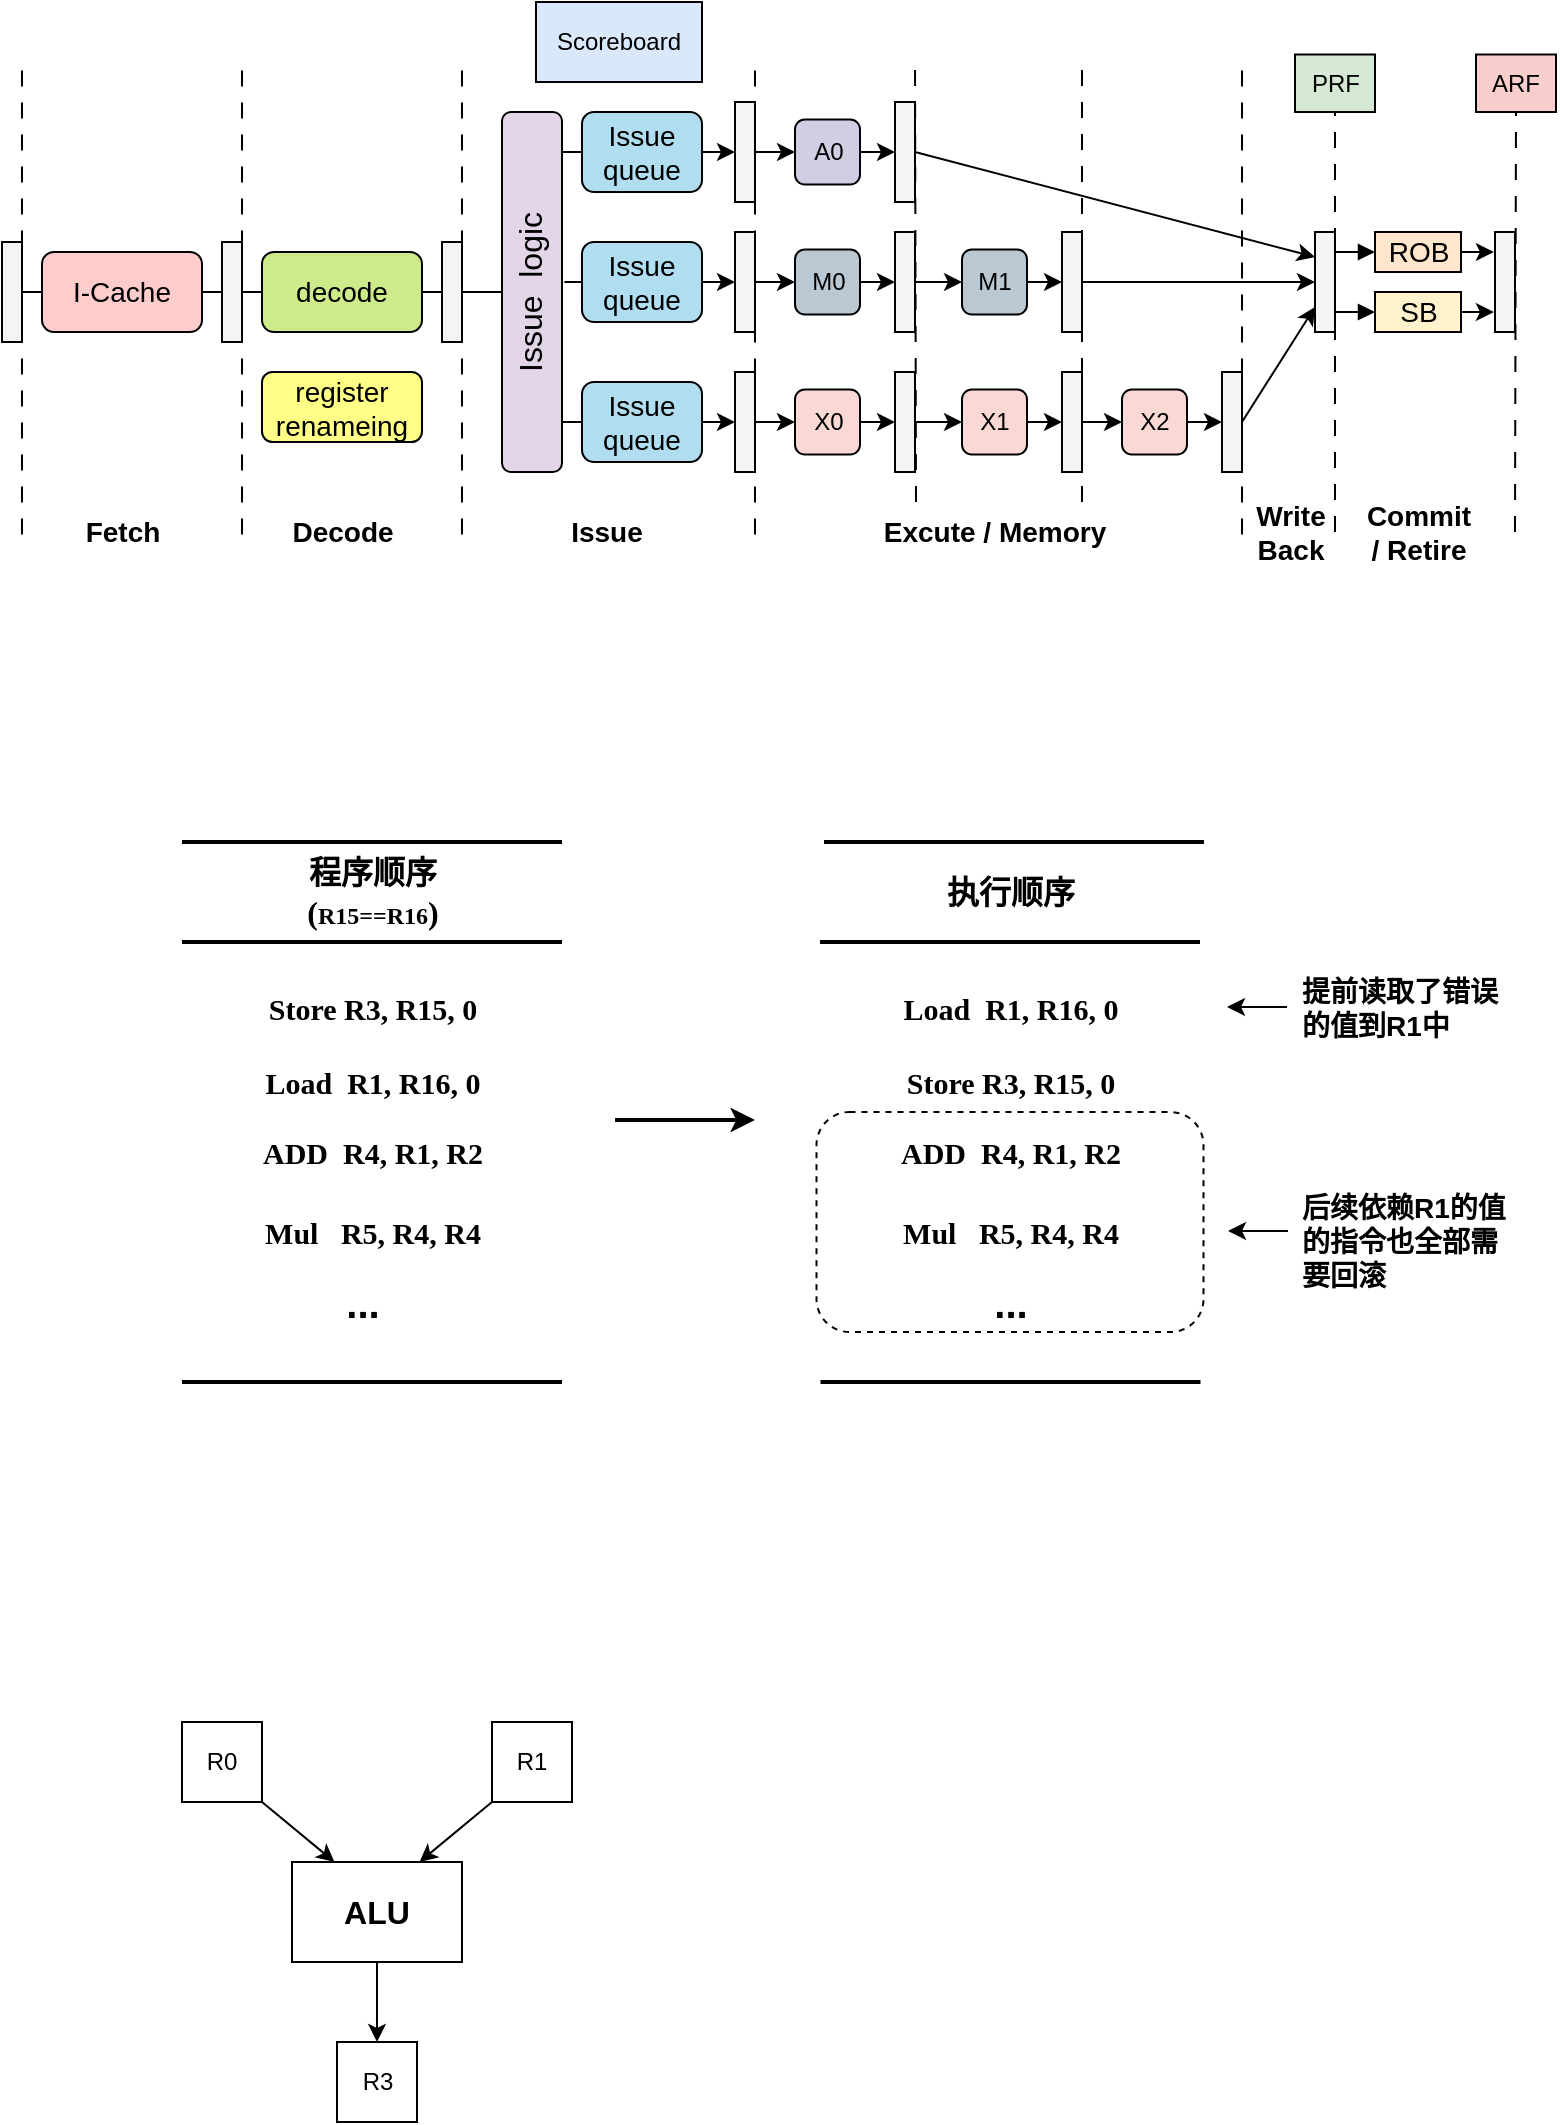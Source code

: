 <mxfile version="26.2.5">
  <diagram name="Page-1" id="PEihdVFykT0yfnFdAFU1">
    <mxGraphModel dx="1671" dy="894" grid="1" gridSize="10" guides="1" tooltips="1" connect="1" arrows="1" fold="1" page="1" pageScale="1" pageWidth="827" pageHeight="1169" math="0" shadow="0">
      <root>
        <mxCell id="0" />
        <mxCell id="1" parent="0" />
        <mxCell id="SuRgPydzzCLbiLzEMDbJ-121" value="" style="rounded=1;whiteSpace=wrap;html=1;fontStyle=1;dashed=1;" parent="1" vertex="1">
          <mxGeometry x="437.25" y="585" width="193.5" height="110" as="geometry" />
        </mxCell>
        <mxCell id="SuRgPydzzCLbiLzEMDbJ-7" style="edgeStyle=orthogonalEdgeStyle;rounded=0;orthogonalLoop=1;jettySize=auto;html=1;exitX=1;exitY=0.5;exitDx=0;exitDy=0;entryX=0;entryY=0.5;entryDx=0;entryDy=0;endArrow=none;startFill=0;" parent="1" source="SuRgPydzzCLbiLzEMDbJ-1" target="SuRgPydzzCLbiLzEMDbJ-2" edge="1">
          <mxGeometry relative="1" as="geometry" />
        </mxCell>
        <mxCell id="SuRgPydzzCLbiLzEMDbJ-1" value="" style="rounded=0;whiteSpace=wrap;html=1;fillColor=#f5f5f5;fontColor=#333333;strokeColor=default;" parent="1" vertex="1">
          <mxGeometry x="30" y="150" width="10" height="50" as="geometry" />
        </mxCell>
        <mxCell id="SuRgPydzzCLbiLzEMDbJ-42" style="edgeStyle=orthogonalEdgeStyle;rounded=0;orthogonalLoop=1;jettySize=auto;html=1;exitX=1;exitY=0.5;exitDx=0;exitDy=0;entryX=0;entryY=0.5;entryDx=0;entryDy=0;endArrow=none;startFill=0;" parent="1" source="SuRgPydzzCLbiLzEMDbJ-2" target="SuRgPydzzCLbiLzEMDbJ-3" edge="1">
          <mxGeometry relative="1" as="geometry" />
        </mxCell>
        <mxCell id="SuRgPydzzCLbiLzEMDbJ-2" value="&lt;font style=&quot;font-size: 14px;&quot;&gt;I-Cache&lt;/font&gt;" style="rounded=1;whiteSpace=wrap;html=1;fillColor=#ffcccc;strokeColor=default;" parent="1" vertex="1">
          <mxGeometry x="50" y="155" width="80" height="40" as="geometry" />
        </mxCell>
        <mxCell id="SuRgPydzzCLbiLzEMDbJ-51" style="edgeStyle=orthogonalEdgeStyle;rounded=0;orthogonalLoop=1;jettySize=auto;html=1;exitX=1;exitY=0.5;exitDx=0;exitDy=0;entryX=0;entryY=0.5;entryDx=0;entryDy=0;endArrow=none;startFill=0;" parent="1" source="SuRgPydzzCLbiLzEMDbJ-3" target="SuRgPydzzCLbiLzEMDbJ-4" edge="1">
          <mxGeometry relative="1" as="geometry" />
        </mxCell>
        <mxCell id="SuRgPydzzCLbiLzEMDbJ-3" value="" style="rounded=0;whiteSpace=wrap;html=1;fillColor=#f5f5f5;fontColor=#333333;strokeColor=default;" parent="1" vertex="1">
          <mxGeometry x="140" y="150" width="10" height="50" as="geometry" />
        </mxCell>
        <mxCell id="SuRgPydzzCLbiLzEMDbJ-52" style="edgeStyle=orthogonalEdgeStyle;rounded=0;orthogonalLoop=1;jettySize=auto;html=1;exitX=1;exitY=0.5;exitDx=0;exitDy=0;entryX=0;entryY=0.5;entryDx=0;entryDy=0;endArrow=none;startFill=0;" parent="1" source="SuRgPydzzCLbiLzEMDbJ-4" target="SuRgPydzzCLbiLzEMDbJ-5" edge="1">
          <mxGeometry relative="1" as="geometry" />
        </mxCell>
        <mxCell id="SuRgPydzzCLbiLzEMDbJ-4" value="&lt;font style=&quot;font-size: 14px;&quot;&gt;decode&lt;/font&gt;" style="rounded=1;whiteSpace=wrap;html=1;fillColor=#cdeb8b;strokeColor=default;" parent="1" vertex="1">
          <mxGeometry x="160" y="155" width="80" height="40" as="geometry" />
        </mxCell>
        <mxCell id="SuRgPydzzCLbiLzEMDbJ-53" style="edgeStyle=orthogonalEdgeStyle;rounded=0;orthogonalLoop=1;jettySize=auto;html=1;exitX=1;exitY=0.5;exitDx=0;exitDy=0;entryX=0;entryY=0.5;entryDx=0;entryDy=0;endArrow=none;startFill=0;" parent="1" source="SuRgPydzzCLbiLzEMDbJ-5" target="SuRgPydzzCLbiLzEMDbJ-6" edge="1">
          <mxGeometry relative="1" as="geometry" />
        </mxCell>
        <mxCell id="SuRgPydzzCLbiLzEMDbJ-5" value="" style="rounded=0;whiteSpace=wrap;html=1;fillColor=#f5f5f5;fontColor=#333333;strokeColor=default;" parent="1" vertex="1">
          <mxGeometry x="250" y="150" width="10" height="50" as="geometry" />
        </mxCell>
        <mxCell id="SuRgPydzzCLbiLzEMDbJ-6" value="&lt;font style=&quot;font-size: 16px;&quot;&gt;Issue&amp;nbsp; logic&lt;/font&gt;" style="rounded=1;whiteSpace=wrap;html=1;textDirection=vertical-rl;direction=west;flipV=1;flipH=1;arcSize=15;labelPosition=center;verticalLabelPosition=middle;align=center;verticalAlign=middle;labelBorderColor=none;rotation=180;fillColor=#e1d5e7;strokeColor=default;" parent="1" vertex="1">
          <mxGeometry x="280" y="85" width="30" height="180" as="geometry" />
        </mxCell>
        <mxCell id="SuRgPydzzCLbiLzEMDbJ-77" style="edgeStyle=orthogonalEdgeStyle;rounded=0;orthogonalLoop=1;jettySize=auto;html=1;exitX=1;exitY=0.5;exitDx=0;exitDy=0;entryX=0;entryY=0.5;entryDx=0;entryDy=0;" parent="1" source="SuRgPydzzCLbiLzEMDbJ-13" target="SuRgPydzzCLbiLzEMDbJ-73" edge="1">
          <mxGeometry relative="1" as="geometry" />
        </mxCell>
        <mxCell id="SuRgPydzzCLbiLzEMDbJ-13" value="&lt;font style=&quot;font-size: 14px;&quot;&gt;Issue&lt;br&gt;queue&lt;/font&gt;" style="rounded=1;whiteSpace=wrap;html=1;fillColor=#b1ddf0;strokeColor=default;" parent="1" vertex="1">
          <mxGeometry x="320" y="85" width="60" height="40" as="geometry" />
        </mxCell>
        <mxCell id="SuRgPydzzCLbiLzEMDbJ-71" style="edgeStyle=orthogonalEdgeStyle;rounded=0;orthogonalLoop=1;jettySize=auto;html=1;exitX=1;exitY=0.5;exitDx=0;exitDy=0;entryX=0;entryY=0.5;entryDx=0;entryDy=0;" parent="1" source="SuRgPydzzCLbiLzEMDbJ-14" target="SuRgPydzzCLbiLzEMDbJ-58" edge="1">
          <mxGeometry relative="1" as="geometry" />
        </mxCell>
        <mxCell id="SuRgPydzzCLbiLzEMDbJ-14" value="&lt;font style=&quot;font-size: 14px;&quot;&gt;Issue&lt;br&gt;queue&lt;/font&gt;" style="rounded=1;whiteSpace=wrap;html=1;fillColor=#b1ddf0;strokeColor=default;" parent="1" vertex="1">
          <mxGeometry x="320" y="150" width="60" height="40" as="geometry" />
        </mxCell>
        <mxCell id="SuRgPydzzCLbiLzEMDbJ-22" style="edgeStyle=orthogonalEdgeStyle;rounded=0;orthogonalLoop=1;jettySize=auto;html=1;exitX=1;exitY=0.5;exitDx=0;exitDy=0;entryX=0;entryY=0.5;entryDx=0;entryDy=0;" parent="1" source="SuRgPydzzCLbiLzEMDbJ-15" target="SuRgPydzzCLbiLzEMDbJ-18" edge="1">
          <mxGeometry relative="1" as="geometry" />
        </mxCell>
        <mxCell id="SuRgPydzzCLbiLzEMDbJ-15" value="&lt;font style=&quot;font-size: 14px;&quot;&gt;Issue&lt;br&gt;queue&lt;/font&gt;" style="rounded=1;whiteSpace=wrap;html=1;fillColor=#b1ddf0;strokeColor=default;" parent="1" vertex="1">
          <mxGeometry x="320" y="220" width="60" height="40" as="geometry" />
        </mxCell>
        <mxCell id="SuRgPydzzCLbiLzEMDbJ-21" style="edgeStyle=orthogonalEdgeStyle;rounded=0;orthogonalLoop=1;jettySize=auto;html=1;exitX=1;exitY=0.5;exitDx=0;exitDy=0;entryX=0;entryY=0.5;entryDx=0;entryDy=0;" parent="1" source="SuRgPydzzCLbiLzEMDbJ-18" target="SuRgPydzzCLbiLzEMDbJ-19" edge="1">
          <mxGeometry relative="1" as="geometry" />
        </mxCell>
        <mxCell id="SuRgPydzzCLbiLzEMDbJ-18" value="" style="rounded=0;whiteSpace=wrap;html=1;fillColor=#f5f5f5;fontColor=#333333;strokeColor=default;" parent="1" vertex="1">
          <mxGeometry x="396.5" y="215" width="10" height="50" as="geometry" />
        </mxCell>
        <mxCell id="SuRgPydzzCLbiLzEMDbJ-34" style="edgeStyle=orthogonalEdgeStyle;rounded=0;orthogonalLoop=1;jettySize=auto;html=1;exitX=1;exitY=0.5;exitDx=0;exitDy=0;entryX=0;entryY=0.5;entryDx=0;entryDy=0;" parent="1" source="SuRgPydzzCLbiLzEMDbJ-19" target="SuRgPydzzCLbiLzEMDbJ-20" edge="1">
          <mxGeometry relative="1" as="geometry" />
        </mxCell>
        <mxCell id="SuRgPydzzCLbiLzEMDbJ-19" value="X0" style="whiteSpace=wrap;html=1;aspect=fixed;rounded=1;fillColor=#fad9d5;strokeColor=default;" parent="1" vertex="1">
          <mxGeometry x="426.5" y="223.75" width="32.5" height="32.5" as="geometry" />
        </mxCell>
        <mxCell id="SuRgPydzzCLbiLzEMDbJ-48" style="edgeStyle=orthogonalEdgeStyle;rounded=0;orthogonalLoop=1;jettySize=auto;html=1;exitX=1;exitY=0.5;exitDx=0;exitDy=0;entryX=0;entryY=0.5;entryDx=0;entryDy=0;" parent="1" source="SuRgPydzzCLbiLzEMDbJ-20" target="SuRgPydzzCLbiLzEMDbJ-36" edge="1">
          <mxGeometry relative="1" as="geometry" />
        </mxCell>
        <mxCell id="SuRgPydzzCLbiLzEMDbJ-20" value="" style="rounded=0;whiteSpace=wrap;html=1;fillColor=#f5f5f5;fontColor=#333333;strokeColor=default;" parent="1" vertex="1">
          <mxGeometry x="476.5" y="215" width="10" height="50" as="geometry" />
        </mxCell>
        <mxCell id="SuRgPydzzCLbiLzEMDbJ-35" style="edgeStyle=orthogonalEdgeStyle;rounded=0;orthogonalLoop=1;jettySize=auto;html=1;exitX=1;exitY=0.5;exitDx=0;exitDy=0;entryX=0;entryY=0.5;entryDx=0;entryDy=0;" parent="1" source="SuRgPydzzCLbiLzEMDbJ-36" target="SuRgPydzzCLbiLzEMDbJ-37" edge="1">
          <mxGeometry relative="1" as="geometry" />
        </mxCell>
        <mxCell id="SuRgPydzzCLbiLzEMDbJ-36" value="X1" style="whiteSpace=wrap;html=1;aspect=fixed;rounded=1;fillColor=#fad9d5;strokeColor=default;" parent="1" vertex="1">
          <mxGeometry x="510" y="223.75" width="32.5" height="32.5" as="geometry" />
        </mxCell>
        <mxCell id="SuRgPydzzCLbiLzEMDbJ-49" style="edgeStyle=orthogonalEdgeStyle;rounded=0;orthogonalLoop=1;jettySize=auto;html=1;exitX=1;exitY=0.5;exitDx=0;exitDy=0;entryX=0;entryY=0.5;entryDx=0;entryDy=0;" parent="1" source="SuRgPydzzCLbiLzEMDbJ-37" target="SuRgPydzzCLbiLzEMDbJ-39" edge="1">
          <mxGeometry relative="1" as="geometry" />
        </mxCell>
        <mxCell id="SuRgPydzzCLbiLzEMDbJ-37" value="" style="rounded=0;whiteSpace=wrap;html=1;fillColor=#f5f5f5;fontColor=#333333;strokeColor=default;" parent="1" vertex="1">
          <mxGeometry x="560" y="215" width="10" height="50" as="geometry" />
        </mxCell>
        <mxCell id="SuRgPydzzCLbiLzEMDbJ-38" style="edgeStyle=orthogonalEdgeStyle;rounded=0;orthogonalLoop=1;jettySize=auto;html=1;exitX=1;exitY=0.5;exitDx=0;exitDy=0;entryX=0;entryY=0.5;entryDx=0;entryDy=0;" parent="1" source="SuRgPydzzCLbiLzEMDbJ-39" target="SuRgPydzzCLbiLzEMDbJ-40" edge="1">
          <mxGeometry relative="1" as="geometry" />
        </mxCell>
        <mxCell id="SuRgPydzzCLbiLzEMDbJ-39" value="X2" style="whiteSpace=wrap;html=1;aspect=fixed;rounded=1;fillColor=#fad9d5;strokeColor=default;" parent="1" vertex="1">
          <mxGeometry x="590" y="223.75" width="32.5" height="32.5" as="geometry" />
        </mxCell>
        <mxCell id="SuRgPydzzCLbiLzEMDbJ-50" style="rounded=0;orthogonalLoop=1;jettySize=auto;html=1;exitX=1;exitY=0.5;exitDx=0;exitDy=0;entryX=0;entryY=0.75;entryDx=0;entryDy=0;" parent="1" source="SuRgPydzzCLbiLzEMDbJ-40" target="SuRgPydzzCLbiLzEMDbJ-44" edge="1">
          <mxGeometry relative="1" as="geometry" />
        </mxCell>
        <mxCell id="SuRgPydzzCLbiLzEMDbJ-40" value="" style="rounded=0;whiteSpace=wrap;html=1;fillColor=#f5f5f5;fontColor=#333333;strokeColor=default;" parent="1" vertex="1">
          <mxGeometry x="640" y="215" width="10" height="50" as="geometry" />
        </mxCell>
        <mxCell id="SuRgPydzzCLbiLzEMDbJ-44" value="" style="rounded=0;whiteSpace=wrap;html=1;fillColor=#f5f5f5;fontColor=#333333;strokeColor=default;" parent="1" vertex="1">
          <mxGeometry x="686.5" y="145" width="10" height="50" as="geometry" />
        </mxCell>
        <mxCell id="SuRgPydzzCLbiLzEMDbJ-45" value="&lt;font style=&quot;font-size: 14px;&quot;&gt;ROB&lt;/font&gt;" style="rounded=0;whiteSpace=wrap;html=1;fillColor=#ffe6cc;strokeColor=default;" parent="1" vertex="1">
          <mxGeometry x="716.5" y="145" width="43" height="20" as="geometry" />
        </mxCell>
        <mxCell id="SuRgPydzzCLbiLzEMDbJ-46" value="&lt;font style=&quot;font-size: 14px;&quot;&gt;SB&lt;/font&gt;" style="rounded=0;whiteSpace=wrap;html=1;fillColor=#fff2cc;strokeColor=default;" parent="1" vertex="1">
          <mxGeometry x="716.5" y="175" width="43" height="20" as="geometry" />
        </mxCell>
        <mxCell id="SuRgPydzzCLbiLzEMDbJ-47" value="" style="rounded=0;whiteSpace=wrap;html=1;fillColor=#f5f5f5;fontColor=#333333;strokeColor=default;" parent="1" vertex="1">
          <mxGeometry x="776.5" y="145" width="10" height="50" as="geometry" />
        </mxCell>
        <mxCell id="SuRgPydzzCLbiLzEMDbJ-54" style="edgeStyle=orthogonalEdgeStyle;rounded=0;orthogonalLoop=1;jettySize=auto;html=1;exitX=0;exitY=0.5;exitDx=0;exitDy=0;entryX=-0.013;entryY=0.886;entryDx=0;entryDy=0;entryPerimeter=0;endArrow=none;startFill=0;" parent="1" source="SuRgPydzzCLbiLzEMDbJ-13" target="SuRgPydzzCLbiLzEMDbJ-6" edge="1">
          <mxGeometry relative="1" as="geometry" />
        </mxCell>
        <mxCell id="SuRgPydzzCLbiLzEMDbJ-55" style="edgeStyle=orthogonalEdgeStyle;rounded=0;orthogonalLoop=1;jettySize=auto;html=1;exitX=0;exitY=0.5;exitDx=0;exitDy=0;entryX=-0.04;entryY=0.526;entryDx=0;entryDy=0;entryPerimeter=0;endArrow=none;startFill=0;" parent="1" source="SuRgPydzzCLbiLzEMDbJ-14" target="SuRgPydzzCLbiLzEMDbJ-6" edge="1">
          <mxGeometry relative="1" as="geometry" />
        </mxCell>
        <mxCell id="SuRgPydzzCLbiLzEMDbJ-56" style="edgeStyle=orthogonalEdgeStyle;rounded=0;orthogonalLoop=1;jettySize=auto;html=1;exitX=0;exitY=0.5;exitDx=0;exitDy=0;entryX=0.013;entryY=0.143;entryDx=0;entryDy=0;entryPerimeter=0;endArrow=none;startFill=0;" parent="1" source="SuRgPydzzCLbiLzEMDbJ-15" target="SuRgPydzzCLbiLzEMDbJ-6" edge="1">
          <mxGeometry relative="1" as="geometry" />
        </mxCell>
        <mxCell id="SuRgPydzzCLbiLzEMDbJ-57" style="edgeStyle=orthogonalEdgeStyle;rounded=0;orthogonalLoop=1;jettySize=auto;html=1;exitX=1;exitY=0.5;exitDx=0;exitDy=0;entryX=0;entryY=0.5;entryDx=0;entryDy=0;" parent="1" source="SuRgPydzzCLbiLzEMDbJ-58" target="SuRgPydzzCLbiLzEMDbJ-60" edge="1">
          <mxGeometry relative="1" as="geometry" />
        </mxCell>
        <mxCell id="SuRgPydzzCLbiLzEMDbJ-58" value="" style="rounded=0;whiteSpace=wrap;html=1;fillColor=#f5f5f5;fontColor=#333333;strokeColor=default;" parent="1" vertex="1">
          <mxGeometry x="396.5" y="145" width="10" height="50" as="geometry" />
        </mxCell>
        <mxCell id="SuRgPydzzCLbiLzEMDbJ-59" style="edgeStyle=orthogonalEdgeStyle;rounded=0;orthogonalLoop=1;jettySize=auto;html=1;exitX=1;exitY=0.5;exitDx=0;exitDy=0;entryX=0;entryY=0.5;entryDx=0;entryDy=0;" parent="1" source="SuRgPydzzCLbiLzEMDbJ-60" target="SuRgPydzzCLbiLzEMDbJ-62" edge="1">
          <mxGeometry relative="1" as="geometry" />
        </mxCell>
        <mxCell id="SuRgPydzzCLbiLzEMDbJ-60" value="M0" style="whiteSpace=wrap;html=1;aspect=fixed;rounded=1;fillColor=#bac8d3;strokeColor=default;" parent="1" vertex="1">
          <mxGeometry x="426.5" y="153.75" width="32.5" height="32.5" as="geometry" />
        </mxCell>
        <mxCell id="SuRgPydzzCLbiLzEMDbJ-61" style="edgeStyle=orthogonalEdgeStyle;rounded=0;orthogonalLoop=1;jettySize=auto;html=1;exitX=1;exitY=0.5;exitDx=0;exitDy=0;entryX=0;entryY=0.5;entryDx=0;entryDy=0;" parent="1" source="SuRgPydzzCLbiLzEMDbJ-62" target="SuRgPydzzCLbiLzEMDbJ-64" edge="1">
          <mxGeometry relative="1" as="geometry" />
        </mxCell>
        <mxCell id="SuRgPydzzCLbiLzEMDbJ-62" value="" style="rounded=0;whiteSpace=wrap;html=1;fillColor=#f5f5f5;fontColor=#333333;strokeColor=default;" parent="1" vertex="1">
          <mxGeometry x="476.5" y="145" width="10" height="50" as="geometry" />
        </mxCell>
        <mxCell id="SuRgPydzzCLbiLzEMDbJ-63" style="edgeStyle=orthogonalEdgeStyle;rounded=0;orthogonalLoop=1;jettySize=auto;html=1;exitX=1;exitY=0.5;exitDx=0;exitDy=0;entryX=0;entryY=0.5;entryDx=0;entryDy=0;" parent="1" source="SuRgPydzzCLbiLzEMDbJ-64" target="SuRgPydzzCLbiLzEMDbJ-66" edge="1">
          <mxGeometry relative="1" as="geometry" />
        </mxCell>
        <mxCell id="SuRgPydzzCLbiLzEMDbJ-64" value="M1" style="whiteSpace=wrap;html=1;aspect=fixed;rounded=1;fillColor=#bac8d3;strokeColor=default;" parent="1" vertex="1">
          <mxGeometry x="510" y="153.75" width="32.5" height="32.5" as="geometry" />
        </mxCell>
        <mxCell id="SuRgPydzzCLbiLzEMDbJ-70" style="edgeStyle=orthogonalEdgeStyle;rounded=0;orthogonalLoop=1;jettySize=auto;html=1;exitX=1;exitY=0.5;exitDx=0;exitDy=0;entryX=0;entryY=0.5;entryDx=0;entryDy=0;" parent="1" source="SuRgPydzzCLbiLzEMDbJ-66" target="SuRgPydzzCLbiLzEMDbJ-44" edge="1">
          <mxGeometry relative="1" as="geometry" />
        </mxCell>
        <mxCell id="SuRgPydzzCLbiLzEMDbJ-66" value="" style="rounded=0;whiteSpace=wrap;html=1;fillColor=#f5f5f5;fontColor=#333333;strokeColor=default;" parent="1" vertex="1">
          <mxGeometry x="560" y="145" width="10" height="50" as="geometry" />
        </mxCell>
        <mxCell id="SuRgPydzzCLbiLzEMDbJ-72" style="edgeStyle=orthogonalEdgeStyle;rounded=0;orthogonalLoop=1;jettySize=auto;html=1;exitX=1;exitY=0.5;exitDx=0;exitDy=0;entryX=0;entryY=0.5;entryDx=0;entryDy=0;" parent="1" source="SuRgPydzzCLbiLzEMDbJ-73" target="SuRgPydzzCLbiLzEMDbJ-75" edge="1">
          <mxGeometry relative="1" as="geometry" />
        </mxCell>
        <mxCell id="SuRgPydzzCLbiLzEMDbJ-73" value="" style="rounded=0;whiteSpace=wrap;html=1;fillColor=#f5f5f5;fontColor=#333333;strokeColor=default;" parent="1" vertex="1">
          <mxGeometry x="396.5" y="80" width="10" height="50" as="geometry" />
        </mxCell>
        <mxCell id="SuRgPydzzCLbiLzEMDbJ-74" style="edgeStyle=orthogonalEdgeStyle;rounded=0;orthogonalLoop=1;jettySize=auto;html=1;exitX=1;exitY=0.5;exitDx=0;exitDy=0;entryX=0;entryY=0.5;entryDx=0;entryDy=0;" parent="1" source="SuRgPydzzCLbiLzEMDbJ-75" target="SuRgPydzzCLbiLzEMDbJ-76" edge="1">
          <mxGeometry relative="1" as="geometry" />
        </mxCell>
        <mxCell id="SuRgPydzzCLbiLzEMDbJ-75" value="A0" style="whiteSpace=wrap;html=1;aspect=fixed;rounded=1;fillColor=#d0cee2;strokeColor=default;" parent="1" vertex="1">
          <mxGeometry x="426.5" y="88.75" width="32.5" height="32.5" as="geometry" />
        </mxCell>
        <mxCell id="SuRgPydzzCLbiLzEMDbJ-78" style="rounded=0;orthogonalLoop=1;jettySize=auto;html=1;exitX=1;exitY=0.5;exitDx=0;exitDy=0;entryX=0;entryY=0.25;entryDx=0;entryDy=0;" parent="1" source="SuRgPydzzCLbiLzEMDbJ-76" target="SuRgPydzzCLbiLzEMDbJ-44" edge="1">
          <mxGeometry relative="1" as="geometry" />
        </mxCell>
        <mxCell id="SuRgPydzzCLbiLzEMDbJ-76" value="" style="rounded=0;whiteSpace=wrap;html=1;fillColor=#f5f5f5;fontColor=#333333;strokeColor=default;" parent="1" vertex="1">
          <mxGeometry x="476.5" y="80" width="10" height="50" as="geometry" />
        </mxCell>
        <mxCell id="SuRgPydzzCLbiLzEMDbJ-79" style="edgeStyle=orthogonalEdgeStyle;rounded=0;orthogonalLoop=1;jettySize=auto;html=1;exitX=0;exitY=0.5;exitDx=0;exitDy=0;entryX=1;entryY=0.2;entryDx=0;entryDy=0;entryPerimeter=0;startArrow=block;startFill=1;endArrow=none;" parent="1" source="SuRgPydzzCLbiLzEMDbJ-45" target="SuRgPydzzCLbiLzEMDbJ-44" edge="1">
          <mxGeometry relative="1" as="geometry" />
        </mxCell>
        <mxCell id="SuRgPydzzCLbiLzEMDbJ-81" style="edgeStyle=orthogonalEdgeStyle;rounded=0;orthogonalLoop=1;jettySize=auto;html=1;entryX=1;entryY=0.817;entryDx=0;entryDy=0;entryPerimeter=0;endArrow=none;startFill=1;startArrow=block;" parent="1" source="SuRgPydzzCLbiLzEMDbJ-46" target="SuRgPydzzCLbiLzEMDbJ-44" edge="1">
          <mxGeometry relative="1" as="geometry" />
        </mxCell>
        <mxCell id="SuRgPydzzCLbiLzEMDbJ-82" style="edgeStyle=orthogonalEdgeStyle;rounded=0;orthogonalLoop=1;jettySize=auto;html=1;exitX=1;exitY=0.5;exitDx=0;exitDy=0;entryX=-0.056;entryY=0.2;entryDx=0;entryDy=0;entryPerimeter=0;" parent="1" source="SuRgPydzzCLbiLzEMDbJ-45" target="SuRgPydzzCLbiLzEMDbJ-47" edge="1">
          <mxGeometry relative="1" as="geometry" />
        </mxCell>
        <mxCell id="SuRgPydzzCLbiLzEMDbJ-83" style="edgeStyle=orthogonalEdgeStyle;rounded=0;orthogonalLoop=1;jettySize=auto;html=1;exitX=1;exitY=0.5;exitDx=0;exitDy=0;entryX=-0.056;entryY=0.8;entryDx=0;entryDy=0;entryPerimeter=0;" parent="1" source="SuRgPydzzCLbiLzEMDbJ-46" target="SuRgPydzzCLbiLzEMDbJ-47" edge="1">
          <mxGeometry relative="1" as="geometry" />
        </mxCell>
        <mxCell id="SuRgPydzzCLbiLzEMDbJ-84" value="Scoreboard" style="rounded=0;whiteSpace=wrap;html=1;fillColor=#dae8fc;strokeColor=default;" parent="1" vertex="1">
          <mxGeometry x="297" y="30" width="83" height="40" as="geometry" />
        </mxCell>
        <mxCell id="SuRgPydzzCLbiLzEMDbJ-85" value="PRF" style="rounded=0;whiteSpace=wrap;html=1;fillColor=#d5e8d4;strokeColor=default;" parent="1" vertex="1">
          <mxGeometry x="676.5" y="56.25" width="40" height="28.75" as="geometry" />
        </mxCell>
        <mxCell id="SuRgPydzzCLbiLzEMDbJ-86" value="ARF" style="rounded=0;whiteSpace=wrap;html=1;fillColor=#f8cecc;strokeColor=default;" parent="1" vertex="1">
          <mxGeometry x="767" y="56.25" width="40" height="28.75" as="geometry" />
        </mxCell>
        <mxCell id="SuRgPydzzCLbiLzEMDbJ-87" value="&lt;font style=&quot;font-size: 14px;&quot;&gt;register&lt;br&gt;renameing&lt;/font&gt;" style="rounded=1;whiteSpace=wrap;html=1;fillColor=#ffff88;strokeColor=default;" parent="1" vertex="1">
          <mxGeometry x="160" y="215" width="80" height="35" as="geometry" />
        </mxCell>
        <mxCell id="SuRgPydzzCLbiLzEMDbJ-88" value="" style="endArrow=none;dashed=1;html=1;rounded=0;dashPattern=8 8;" parent="1" edge="1">
          <mxGeometry width="50" height="50" relative="1" as="geometry">
            <mxPoint x="40" y="296.25" as="sourcePoint" />
            <mxPoint x="40" y="56.25" as="targetPoint" />
          </mxGeometry>
        </mxCell>
        <mxCell id="SuRgPydzzCLbiLzEMDbJ-89" value="" style="endArrow=none;dashed=1;html=1;rounded=0;dashPattern=8 8;" parent="1" edge="1">
          <mxGeometry width="50" height="50" relative="1" as="geometry">
            <mxPoint x="150" y="296.25" as="sourcePoint" />
            <mxPoint x="150" y="56.25" as="targetPoint" />
          </mxGeometry>
        </mxCell>
        <mxCell id="SuRgPydzzCLbiLzEMDbJ-90" value="" style="endArrow=none;dashed=1;html=1;rounded=0;dashPattern=8 8;" parent="1" edge="1">
          <mxGeometry width="50" height="50" relative="1" as="geometry">
            <mxPoint x="260" y="296.25" as="sourcePoint" />
            <mxPoint x="260" y="56.25" as="targetPoint" />
          </mxGeometry>
        </mxCell>
        <mxCell id="SuRgPydzzCLbiLzEMDbJ-91" value="" style="endArrow=none;dashed=1;html=1;rounded=0;dashPattern=8 8;" parent="1" edge="1">
          <mxGeometry width="50" height="50" relative="1" as="geometry">
            <mxPoint x="406.5" y="296.25" as="sourcePoint" />
            <mxPoint x="406.5" y="56.25" as="targetPoint" />
          </mxGeometry>
        </mxCell>
        <mxCell id="SuRgPydzzCLbiLzEMDbJ-92" value="" style="endArrow=none;dashed=1;html=1;rounded=0;dashPattern=8 8;" parent="1" edge="1">
          <mxGeometry width="50" height="50" relative="1" as="geometry">
            <mxPoint x="487" y="280" as="sourcePoint" />
            <mxPoint x="486.5" y="56.25" as="targetPoint" />
          </mxGeometry>
        </mxCell>
        <mxCell id="SuRgPydzzCLbiLzEMDbJ-93" value="" style="endArrow=none;dashed=1;html=1;rounded=0;dashPattern=8 8;" parent="1" edge="1">
          <mxGeometry width="50" height="50" relative="1" as="geometry">
            <mxPoint x="570" y="280" as="sourcePoint" />
            <mxPoint x="570" y="56.25" as="targetPoint" />
          </mxGeometry>
        </mxCell>
        <mxCell id="SuRgPydzzCLbiLzEMDbJ-94" value="" style="endArrow=none;dashed=1;html=1;rounded=0;dashPattern=8 8;" parent="1" edge="1">
          <mxGeometry width="50" height="50" relative="1" as="geometry">
            <mxPoint x="650" y="296.25" as="sourcePoint" />
            <mxPoint x="650" y="56.25" as="targetPoint" />
          </mxGeometry>
        </mxCell>
        <mxCell id="SuRgPydzzCLbiLzEMDbJ-95" value="" style="endArrow=none;dashed=1;html=1;rounded=0;dashPattern=8 8;entryX=0.5;entryY=1;entryDx=0;entryDy=0;" parent="1" target="SuRgPydzzCLbiLzEMDbJ-85" edge="1">
          <mxGeometry width="50" height="50" relative="1" as="geometry">
            <mxPoint x="696.5" y="295" as="sourcePoint" />
            <mxPoint x="697" y="90" as="targetPoint" />
          </mxGeometry>
        </mxCell>
        <mxCell id="SuRgPydzzCLbiLzEMDbJ-96" value="" style="endArrow=none;dashed=1;html=1;rounded=0;dashPattern=8 8;entryX=0.5;entryY=1;entryDx=0;entryDy=0;" parent="1" edge="1">
          <mxGeometry width="50" height="50" relative="1" as="geometry">
            <mxPoint x="786.5" y="295" as="sourcePoint" />
            <mxPoint x="787" y="85" as="targetPoint" />
          </mxGeometry>
        </mxCell>
        <mxCell id="SuRgPydzzCLbiLzEMDbJ-97" value="&lt;b&gt;&lt;font style=&quot;font-size: 14px;&quot;&gt;Fetch&lt;/font&gt;&lt;/b&gt;" style="text;html=1;align=center;verticalAlign=middle;resizable=0;points=[];autosize=1;strokeColor=none;fillColor=none;" parent="1" vertex="1">
          <mxGeometry x="60" y="280" width="60" height="30" as="geometry" />
        </mxCell>
        <mxCell id="SuRgPydzzCLbiLzEMDbJ-99" value="&lt;b&gt;&lt;font style=&quot;font-size: 14px;&quot;&gt;Decode&lt;/font&gt;&lt;/b&gt;" style="text;html=1;align=center;verticalAlign=middle;resizable=0;points=[];autosize=1;strokeColor=none;fillColor=none;" parent="1" vertex="1">
          <mxGeometry x="165" y="280" width="70" height="30" as="geometry" />
        </mxCell>
        <mxCell id="SuRgPydzzCLbiLzEMDbJ-100" value="&lt;b&gt;&lt;font style=&quot;font-size: 14px;&quot;&gt;Issue&lt;/font&gt;&lt;/b&gt;" style="text;html=1;align=center;verticalAlign=middle;resizable=0;points=[];autosize=1;strokeColor=none;fillColor=none;" parent="1" vertex="1">
          <mxGeometry x="302" y="280" width="60" height="30" as="geometry" />
        </mxCell>
        <mxCell id="SuRgPydzzCLbiLzEMDbJ-101" value="&lt;b&gt;&lt;font style=&quot;font-size: 14px;&quot;&gt;Excute / Memory&lt;/font&gt;&lt;/b&gt;" style="text;html=1;align=center;verticalAlign=middle;resizable=0;points=[];autosize=1;strokeColor=none;fillColor=none;" parent="1" vertex="1">
          <mxGeometry x="461.25" y="280" width="130" height="30" as="geometry" />
        </mxCell>
        <mxCell id="SuRgPydzzCLbiLzEMDbJ-102" value="&lt;b&gt;&lt;font style=&quot;font-size: 14px;&quot;&gt;Write&lt;br&gt;Back&lt;/font&gt;&lt;/b&gt;" style="text;html=1;align=center;verticalAlign=middle;resizable=0;points=[];autosize=1;strokeColor=none;fillColor=none;" parent="1" vertex="1">
          <mxGeometry x="644" y="270" width="60" height="50" as="geometry" />
        </mxCell>
        <mxCell id="SuRgPydzzCLbiLzEMDbJ-103" value="&lt;span style=&quot;font-size: 14px;&quot;&gt;&lt;b&gt;Commit&lt;br&gt;/ Retire&lt;/b&gt;&lt;/span&gt;" style="text;html=1;align=center;verticalAlign=middle;resizable=0;points=[];autosize=1;strokeColor=none;fillColor=none;" parent="1" vertex="1">
          <mxGeometry x="698" y="270" width="80" height="50" as="geometry" />
        </mxCell>
        <mxCell id="SuRgPydzzCLbiLzEMDbJ-104" value="&lt;span&gt;&lt;font face=&quot;Verdana&quot;&gt;程序顺序&lt;/font&gt;&lt;/span&gt;&lt;div&gt;&lt;span&gt;&lt;font face=&quot;Verdana&quot;&gt;(&lt;font style=&quot;font-size: 12px;&quot;&gt;R15==R16&lt;/font&gt;)&lt;/font&gt;&lt;/span&gt;&lt;/div&gt;" style="text;html=1;align=center;verticalAlign=middle;resizable=0;points=[];autosize=1;strokeColor=none;fillColor=none;fontSize=16;fontStyle=1" parent="1" vertex="1">
          <mxGeometry x="165" y="450" width="100" height="50" as="geometry" />
        </mxCell>
        <mxCell id="SuRgPydzzCLbiLzEMDbJ-105" value="" style="endArrow=none;html=1;rounded=0;strokeWidth=2;fontStyle=1" parent="1" edge="1">
          <mxGeometry width="50" height="50" relative="1" as="geometry">
            <mxPoint x="120" y="500" as="sourcePoint" />
            <mxPoint x="310" y="500" as="targetPoint" />
          </mxGeometry>
        </mxCell>
        <mxCell id="SuRgPydzzCLbiLzEMDbJ-106" value="&lt;font style=&quot;font-size: 15px;&quot;&gt;&lt;span&gt;Store R3, R15, 0&lt;/span&gt;&lt;/font&gt;" style="text;html=1;align=center;verticalAlign=middle;resizable=0;points=[];autosize=1;strokeColor=none;fillColor=none;fontFamily=Verdana;fontStyle=1" parent="1" vertex="1">
          <mxGeometry x="140" y="518" width="150" height="30" as="geometry" />
        </mxCell>
        <mxCell id="SuRgPydzzCLbiLzEMDbJ-107" value="&lt;font style=&quot;font-size: 15px;&quot;&gt;&lt;span&gt;Load&amp;nbsp; R1, R16, 0&lt;/span&gt;&lt;/font&gt;" style="text;html=1;align=center;verticalAlign=middle;resizable=0;points=[];autosize=1;strokeColor=none;fillColor=none;fontFamily=Verdana;fontStyle=1" parent="1" vertex="1">
          <mxGeometry x="140" y="555" width="150" height="30" as="geometry" />
        </mxCell>
        <mxCell id="SuRgPydzzCLbiLzEMDbJ-109" value="&lt;font style=&quot;font-size: 15px;&quot;&gt;&lt;span&gt;ADD&amp;nbsp; R4, R1, R2&lt;/span&gt;&lt;/font&gt;" style="text;html=1;align=center;verticalAlign=middle;resizable=0;points=[];autosize=1;strokeColor=none;fillColor=none;fontFamily=Verdana;fontStyle=1" parent="1" vertex="1">
          <mxGeometry x="140" y="590" width="150" height="30" as="geometry" />
        </mxCell>
        <mxCell id="SuRgPydzzCLbiLzEMDbJ-110" value="&lt;font style=&quot;font-size: 15px;&quot;&gt;&lt;span&gt;Mul&amp;nbsp; &amp;nbsp;R5, R4, R4&lt;/span&gt;&lt;/font&gt;" style="text;html=1;align=center;verticalAlign=middle;resizable=0;points=[];autosize=1;strokeColor=none;fillColor=none;fontFamily=Verdana;fontStyle=1" parent="1" vertex="1">
          <mxGeometry x="140" y="630" width="150" height="30" as="geometry" />
        </mxCell>
        <mxCell id="SuRgPydzzCLbiLzEMDbJ-111" value="&lt;font style=&quot;font-size: 20px;&quot;&gt;&lt;span style=&quot;&quot;&gt;...&lt;/span&gt;&lt;/font&gt;" style="text;html=1;align=center;verticalAlign=middle;resizable=0;points=[];autosize=1;strokeColor=none;fillColor=none;fontStyle=1" parent="1" vertex="1">
          <mxGeometry x="190" y="660" width="40" height="40" as="geometry" />
        </mxCell>
        <mxCell id="SuRgPydzzCLbiLzEMDbJ-112" value="&lt;span&gt;&lt;font face=&quot;Verdana&quot;&gt;执行顺序&lt;/font&gt;&lt;/span&gt;" style="text;html=1;align=center;verticalAlign=middle;resizable=0;points=[];autosize=1;strokeColor=none;fillColor=none;fontSize=16;fontStyle=1" parent="1" vertex="1">
          <mxGeometry x="489" y="460" width="90" height="30" as="geometry" />
        </mxCell>
        <mxCell id="SuRgPydzzCLbiLzEMDbJ-113" value="" style="endArrow=none;html=1;rounded=0;strokeWidth=2;fontStyle=1" parent="1" edge="1">
          <mxGeometry width="50" height="50" relative="1" as="geometry">
            <mxPoint x="439" y="500" as="sourcePoint" />
            <mxPoint x="629" y="500" as="targetPoint" />
          </mxGeometry>
        </mxCell>
        <mxCell id="SuRgPydzzCLbiLzEMDbJ-114" value="&lt;font style=&quot;font-size: 15px;&quot;&gt;&lt;span&gt;Store R3, R15, 0&lt;/span&gt;&lt;/font&gt;" style="text;html=1;align=center;verticalAlign=middle;resizable=0;points=[];autosize=1;strokeColor=none;fillColor=none;fontFamily=Verdana;fontStyle=1" parent="1" vertex="1">
          <mxGeometry x="459" y="554.5" width="150" height="30" as="geometry" />
        </mxCell>
        <mxCell id="SuRgPydzzCLbiLzEMDbJ-115" value="&lt;font style=&quot;font-size: 15px;&quot;&gt;&lt;span&gt;Load&amp;nbsp; R1, R16, 0&lt;/span&gt;&lt;/font&gt;" style="text;html=1;align=center;verticalAlign=middle;resizable=0;points=[];autosize=1;strokeColor=none;fillColor=none;fontFamily=Verdana;fontStyle=1" parent="1" vertex="1">
          <mxGeometry x="459" y="518" width="150" height="30" as="geometry" />
        </mxCell>
        <mxCell id="SuRgPydzzCLbiLzEMDbJ-116" value="&lt;font style=&quot;font-size: 15px;&quot;&gt;&lt;span&gt;ADD&amp;nbsp; R4, R1, R2&lt;/span&gt;&lt;/font&gt;" style="text;html=1;align=center;verticalAlign=middle;resizable=0;points=[];autosize=1;strokeColor=none;fillColor=none;fontFamily=Verdana;fontStyle=1" parent="1" vertex="1">
          <mxGeometry x="459" y="590" width="150" height="30" as="geometry" />
        </mxCell>
        <mxCell id="SuRgPydzzCLbiLzEMDbJ-117" value="&lt;font style=&quot;font-size: 15px;&quot;&gt;&lt;span&gt;Mul&amp;nbsp; &amp;nbsp;R5, R4, R4&lt;/span&gt;&lt;/font&gt;" style="text;html=1;align=center;verticalAlign=middle;resizable=0;points=[];autosize=1;strokeColor=none;fillColor=none;fontFamily=Verdana;fontStyle=1" parent="1" vertex="1">
          <mxGeometry x="459" y="630" width="150" height="30" as="geometry" />
        </mxCell>
        <mxCell id="SuRgPydzzCLbiLzEMDbJ-118" value="&lt;font style=&quot;font-size: 20px;&quot;&gt;&lt;span style=&quot;&quot;&gt;...&lt;/span&gt;&lt;/font&gt;" style="text;html=1;align=center;verticalAlign=middle;resizable=0;points=[];autosize=1;strokeColor=none;fillColor=none;fontStyle=1" parent="1" vertex="1">
          <mxGeometry x="514" y="660" width="40" height="40" as="geometry" />
        </mxCell>
        <mxCell id="SuRgPydzzCLbiLzEMDbJ-119" value="" style="endArrow=classic;html=1;rounded=0;" parent="1" edge="1">
          <mxGeometry width="50" height="50" relative="1" as="geometry">
            <mxPoint x="672.5" y="532.5" as="sourcePoint" />
            <mxPoint x="642.5" y="532.5" as="targetPoint" />
          </mxGeometry>
        </mxCell>
        <mxCell id="SuRgPydzzCLbiLzEMDbJ-120" value="&lt;font style=&quot;font-size: 14px;&quot;&gt;&lt;b&gt;提前读取了错误&lt;/b&gt;&lt;/font&gt;&lt;div&gt;&lt;font style=&quot;font-size: 14px;&quot;&gt;&lt;b&gt;的值到R1中&lt;/b&gt;&lt;/font&gt;&lt;/div&gt;" style="text;html=1;align=left;verticalAlign=middle;resizable=0;points=[];autosize=1;strokeColor=none;fillColor=none;" parent="1" vertex="1">
          <mxGeometry x="677.5" y="508" width="120" height="50" as="geometry" />
        </mxCell>
        <mxCell id="SuRgPydzzCLbiLzEMDbJ-122" value="" style="endArrow=classic;html=1;rounded=0;" parent="1" edge="1">
          <mxGeometry width="50" height="50" relative="1" as="geometry">
            <mxPoint x="673" y="644.5" as="sourcePoint" />
            <mxPoint x="643" y="644.5" as="targetPoint" />
          </mxGeometry>
        </mxCell>
        <mxCell id="SuRgPydzzCLbiLzEMDbJ-123" value="&lt;span style=&quot;font-size: 14px;&quot;&gt;&lt;b&gt;后续依赖R1的值&lt;br&gt;的指令也全部需&lt;/b&gt;&lt;/span&gt;&lt;div&gt;&lt;span style=&quot;font-size: 14px;&quot;&gt;&lt;b&gt;要回滚&lt;/b&gt;&lt;/span&gt;&lt;/div&gt;" style="text;html=1;align=left;verticalAlign=middle;resizable=0;points=[];autosize=1;strokeColor=none;fillColor=none;" parent="1" vertex="1">
          <mxGeometry x="678" y="620" width="130" height="60" as="geometry" />
        </mxCell>
        <mxCell id="SuRgPydzzCLbiLzEMDbJ-124" value="" style="endArrow=classic;html=1;rounded=0;strokeWidth=2;fontStyle=1" parent="1" edge="1">
          <mxGeometry width="50" height="50" relative="1" as="geometry">
            <mxPoint x="336.5" y="589" as="sourcePoint" />
            <mxPoint x="406.5" y="589" as="targetPoint" />
          </mxGeometry>
        </mxCell>
        <mxCell id="SuRgPydzzCLbiLzEMDbJ-126" value="" style="endArrow=none;html=1;rounded=0;strokeWidth=2;fontStyle=1" parent="1" edge="1">
          <mxGeometry width="50" height="50" relative="1" as="geometry">
            <mxPoint x="120" y="450" as="sourcePoint" />
            <mxPoint x="310" y="450" as="targetPoint" />
          </mxGeometry>
        </mxCell>
        <mxCell id="SuRgPydzzCLbiLzEMDbJ-127" value="" style="endArrow=none;html=1;rounded=0;strokeWidth=2;fontStyle=1" parent="1" edge="1">
          <mxGeometry width="50" height="50" relative="1" as="geometry">
            <mxPoint x="120" y="720" as="sourcePoint" />
            <mxPoint x="310" y="720" as="targetPoint" />
          </mxGeometry>
        </mxCell>
        <mxCell id="SuRgPydzzCLbiLzEMDbJ-128" value="" style="endArrow=none;html=1;rounded=0;strokeWidth=2;fontStyle=1" parent="1" edge="1">
          <mxGeometry width="50" height="50" relative="1" as="geometry">
            <mxPoint x="439.25" y="720" as="sourcePoint" />
            <mxPoint x="629.25" y="720" as="targetPoint" />
          </mxGeometry>
        </mxCell>
        <mxCell id="SuRgPydzzCLbiLzEMDbJ-129" value="" style="endArrow=none;html=1;rounded=0;strokeWidth=2;fontStyle=1" parent="1" edge="1">
          <mxGeometry width="50" height="50" relative="1" as="geometry">
            <mxPoint x="441" y="450" as="sourcePoint" />
            <mxPoint x="631" y="450" as="targetPoint" />
          </mxGeometry>
        </mxCell>
        <mxCell id="0YGuQnUB18e6LaQexr9Q-2" value="R0" style="whiteSpace=wrap;html=1;aspect=fixed;" parent="1" vertex="1">
          <mxGeometry x="120" y="890" width="40" height="40" as="geometry" />
        </mxCell>
        <mxCell id="0YGuQnUB18e6LaQexr9Q-8" style="rounded=0;orthogonalLoop=1;jettySize=auto;html=1;exitX=0;exitY=1;exitDx=0;exitDy=0;entryX=0.75;entryY=0;entryDx=0;entryDy=0;" parent="1" source="0YGuQnUB18e6LaQexr9Q-3" target="0YGuQnUB18e6LaQexr9Q-4" edge="1">
          <mxGeometry relative="1" as="geometry" />
        </mxCell>
        <mxCell id="0YGuQnUB18e6LaQexr9Q-3" value="R1" style="whiteSpace=wrap;html=1;aspect=fixed;" parent="1" vertex="1">
          <mxGeometry x="275" y="890" width="40" height="40" as="geometry" />
        </mxCell>
        <mxCell id="0YGuQnUB18e6LaQexr9Q-9" style="edgeStyle=orthogonalEdgeStyle;rounded=0;orthogonalLoop=1;jettySize=auto;html=1;exitX=0.5;exitY=1;exitDx=0;exitDy=0;entryX=0.5;entryY=0;entryDx=0;entryDy=0;" parent="1" source="0YGuQnUB18e6LaQexr9Q-4" target="0YGuQnUB18e6LaQexr9Q-5" edge="1">
          <mxGeometry relative="1" as="geometry" />
        </mxCell>
        <mxCell id="0YGuQnUB18e6LaQexr9Q-4" value="&lt;font style=&quot;font-size: 16px;&quot;&gt;&lt;b&gt;ALU&lt;/b&gt;&lt;/font&gt;" style="rounded=0;whiteSpace=wrap;html=1;" parent="1" vertex="1">
          <mxGeometry x="175" y="960" width="85" height="50" as="geometry" />
        </mxCell>
        <mxCell id="0YGuQnUB18e6LaQexr9Q-5" value="R3" style="whiteSpace=wrap;html=1;aspect=fixed;" parent="1" vertex="1">
          <mxGeometry x="197.5" y="1050" width="40" height="40" as="geometry" />
        </mxCell>
        <mxCell id="0YGuQnUB18e6LaQexr9Q-6" value="" style="endArrow=classic;html=1;rounded=0;entryX=0.25;entryY=0;entryDx=0;entryDy=0;exitX=1;exitY=1;exitDx=0;exitDy=0;" parent="1" source="0YGuQnUB18e6LaQexr9Q-2" target="0YGuQnUB18e6LaQexr9Q-4" edge="1">
          <mxGeometry width="50" height="50" relative="1" as="geometry">
            <mxPoint x="170" y="940" as="sourcePoint" />
            <mxPoint x="140" y="990" as="targetPoint" />
          </mxGeometry>
        </mxCell>
      </root>
    </mxGraphModel>
  </diagram>
</mxfile>
